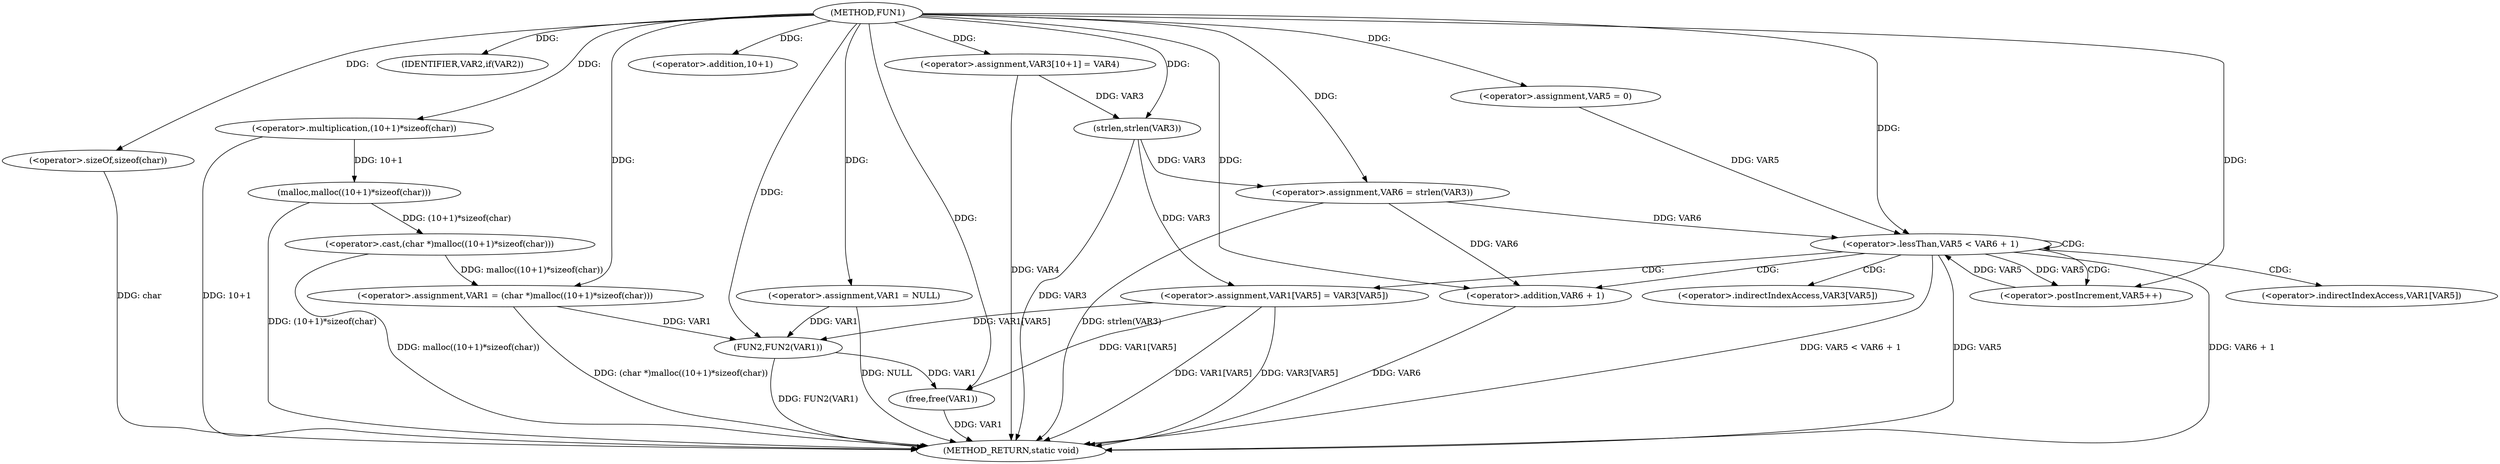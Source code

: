 digraph FUN1 {  
"1000100" [label = "(METHOD,FUN1)" ]
"1000154" [label = "(METHOD_RETURN,static void)" ]
"1000103" [label = "(<operator>.assignment,VAR1 = NULL)" ]
"1000107" [label = "(IDENTIFIER,VAR2,if(VAR2))" ]
"1000109" [label = "(<operator>.assignment,VAR1 = (char *)malloc((10+1)*sizeof(char)))" ]
"1000111" [label = "(<operator>.cast,(char *)malloc((10+1)*sizeof(char)))" ]
"1000113" [label = "(malloc,malloc((10+1)*sizeof(char)))" ]
"1000114" [label = "(<operator>.multiplication,(10+1)*sizeof(char))" ]
"1000115" [label = "(<operator>.addition,10+1)" ]
"1000118" [label = "(<operator>.sizeOf,sizeof(char))" ]
"1000122" [label = "(<operator>.assignment,VAR3[10+1] = VAR4)" ]
"1000127" [label = "(<operator>.assignment,VAR6 = strlen(VAR3))" ]
"1000129" [label = "(strlen,strlen(VAR3))" ]
"1000132" [label = "(<operator>.assignment,VAR5 = 0)" ]
"1000135" [label = "(<operator>.lessThan,VAR5 < VAR6 + 1)" ]
"1000137" [label = "(<operator>.addition,VAR6 + 1)" ]
"1000140" [label = "(<operator>.postIncrement,VAR5++)" ]
"1000143" [label = "(<operator>.assignment,VAR1[VAR5] = VAR3[VAR5])" ]
"1000150" [label = "(FUN2,FUN2(VAR1))" ]
"1000152" [label = "(free,free(VAR1))" ]
"1000144" [label = "(<operator>.indirectIndexAccess,VAR1[VAR5])" ]
"1000147" [label = "(<operator>.indirectIndexAccess,VAR3[VAR5])" ]
  "1000129" -> "1000154"  [ label = "DDG: VAR3"] 
  "1000103" -> "1000154"  [ label = "DDG: NULL"] 
  "1000113" -> "1000154"  [ label = "DDG: (10+1)*sizeof(char)"] 
  "1000114" -> "1000154"  [ label = "DDG: 10+1"] 
  "1000150" -> "1000154"  [ label = "DDG: FUN2(VAR1)"] 
  "1000137" -> "1000154"  [ label = "DDG: VAR6"] 
  "1000118" -> "1000154"  [ label = "DDG: char"] 
  "1000122" -> "1000154"  [ label = "DDG: VAR4"] 
  "1000127" -> "1000154"  [ label = "DDG: strlen(VAR3)"] 
  "1000143" -> "1000154"  [ label = "DDG: VAR1[VAR5]"] 
  "1000152" -> "1000154"  [ label = "DDG: VAR1"] 
  "1000135" -> "1000154"  [ label = "DDG: VAR5 < VAR6 + 1"] 
  "1000111" -> "1000154"  [ label = "DDG: malloc((10+1)*sizeof(char))"] 
  "1000135" -> "1000154"  [ label = "DDG: VAR5"] 
  "1000143" -> "1000154"  [ label = "DDG: VAR3[VAR5]"] 
  "1000109" -> "1000154"  [ label = "DDG: (char *)malloc((10+1)*sizeof(char))"] 
  "1000135" -> "1000154"  [ label = "DDG: VAR6 + 1"] 
  "1000100" -> "1000103"  [ label = "DDG: "] 
  "1000100" -> "1000107"  [ label = "DDG: "] 
  "1000111" -> "1000109"  [ label = "DDG: malloc((10+1)*sizeof(char))"] 
  "1000100" -> "1000109"  [ label = "DDG: "] 
  "1000113" -> "1000111"  [ label = "DDG: (10+1)*sizeof(char)"] 
  "1000114" -> "1000113"  [ label = "DDG: 10+1"] 
  "1000100" -> "1000114"  [ label = "DDG: "] 
  "1000100" -> "1000115"  [ label = "DDG: "] 
  "1000100" -> "1000118"  [ label = "DDG: "] 
  "1000100" -> "1000122"  [ label = "DDG: "] 
  "1000129" -> "1000127"  [ label = "DDG: VAR3"] 
  "1000100" -> "1000127"  [ label = "DDG: "] 
  "1000122" -> "1000129"  [ label = "DDG: VAR3"] 
  "1000100" -> "1000129"  [ label = "DDG: "] 
  "1000100" -> "1000132"  [ label = "DDG: "] 
  "1000140" -> "1000135"  [ label = "DDG: VAR5"] 
  "1000132" -> "1000135"  [ label = "DDG: VAR5"] 
  "1000100" -> "1000135"  [ label = "DDG: "] 
  "1000127" -> "1000135"  [ label = "DDG: VAR6"] 
  "1000127" -> "1000137"  [ label = "DDG: VAR6"] 
  "1000100" -> "1000137"  [ label = "DDG: "] 
  "1000135" -> "1000140"  [ label = "DDG: VAR5"] 
  "1000100" -> "1000140"  [ label = "DDG: "] 
  "1000129" -> "1000143"  [ label = "DDG: VAR3"] 
  "1000103" -> "1000150"  [ label = "DDG: VAR1"] 
  "1000143" -> "1000150"  [ label = "DDG: VAR1[VAR5]"] 
  "1000109" -> "1000150"  [ label = "DDG: VAR1"] 
  "1000100" -> "1000150"  [ label = "DDG: "] 
  "1000150" -> "1000152"  [ label = "DDG: VAR1"] 
  "1000143" -> "1000152"  [ label = "DDG: VAR1[VAR5]"] 
  "1000100" -> "1000152"  [ label = "DDG: "] 
  "1000135" -> "1000143"  [ label = "CDG: "] 
  "1000135" -> "1000137"  [ label = "CDG: "] 
  "1000135" -> "1000147"  [ label = "CDG: "] 
  "1000135" -> "1000135"  [ label = "CDG: "] 
  "1000135" -> "1000144"  [ label = "CDG: "] 
  "1000135" -> "1000140"  [ label = "CDG: "] 
}
